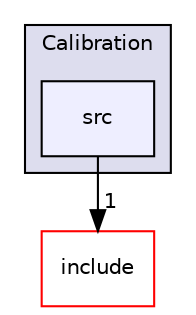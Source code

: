 digraph "/home/travis/build/AliceO2Group/AliceO2/DataFormats/Calibration/src" {
  bgcolor=transparent;
  compound=true
  node [ fontsize="10", fontname="Helvetica"];
  edge [ labelfontsize="10", labelfontname="Helvetica"];
  subgraph clusterdir_986266c75108f01af97d20d4c2f6cf89 {
    graph [ bgcolor="#ddddee", pencolor="black", label="Calibration" fontname="Helvetica", fontsize="10", URL="dir_986266c75108f01af97d20d4c2f6cf89.html"]
  dir_2249585717f165c9332933d4e49989fc [shape=box, label="src", style="filled", fillcolor="#eeeeff", pencolor="black", URL="dir_2249585717f165c9332933d4e49989fc.html"];
  }
  dir_772aeebaa918999df234c93271ceabdd [shape=box label="include" color="red" URL="dir_772aeebaa918999df234c93271ceabdd.html"];
  dir_2249585717f165c9332933d4e49989fc->dir_772aeebaa918999df234c93271ceabdd [headlabel="1", labeldistance=1.5 headhref="dir_000094_000092.html"];
}

